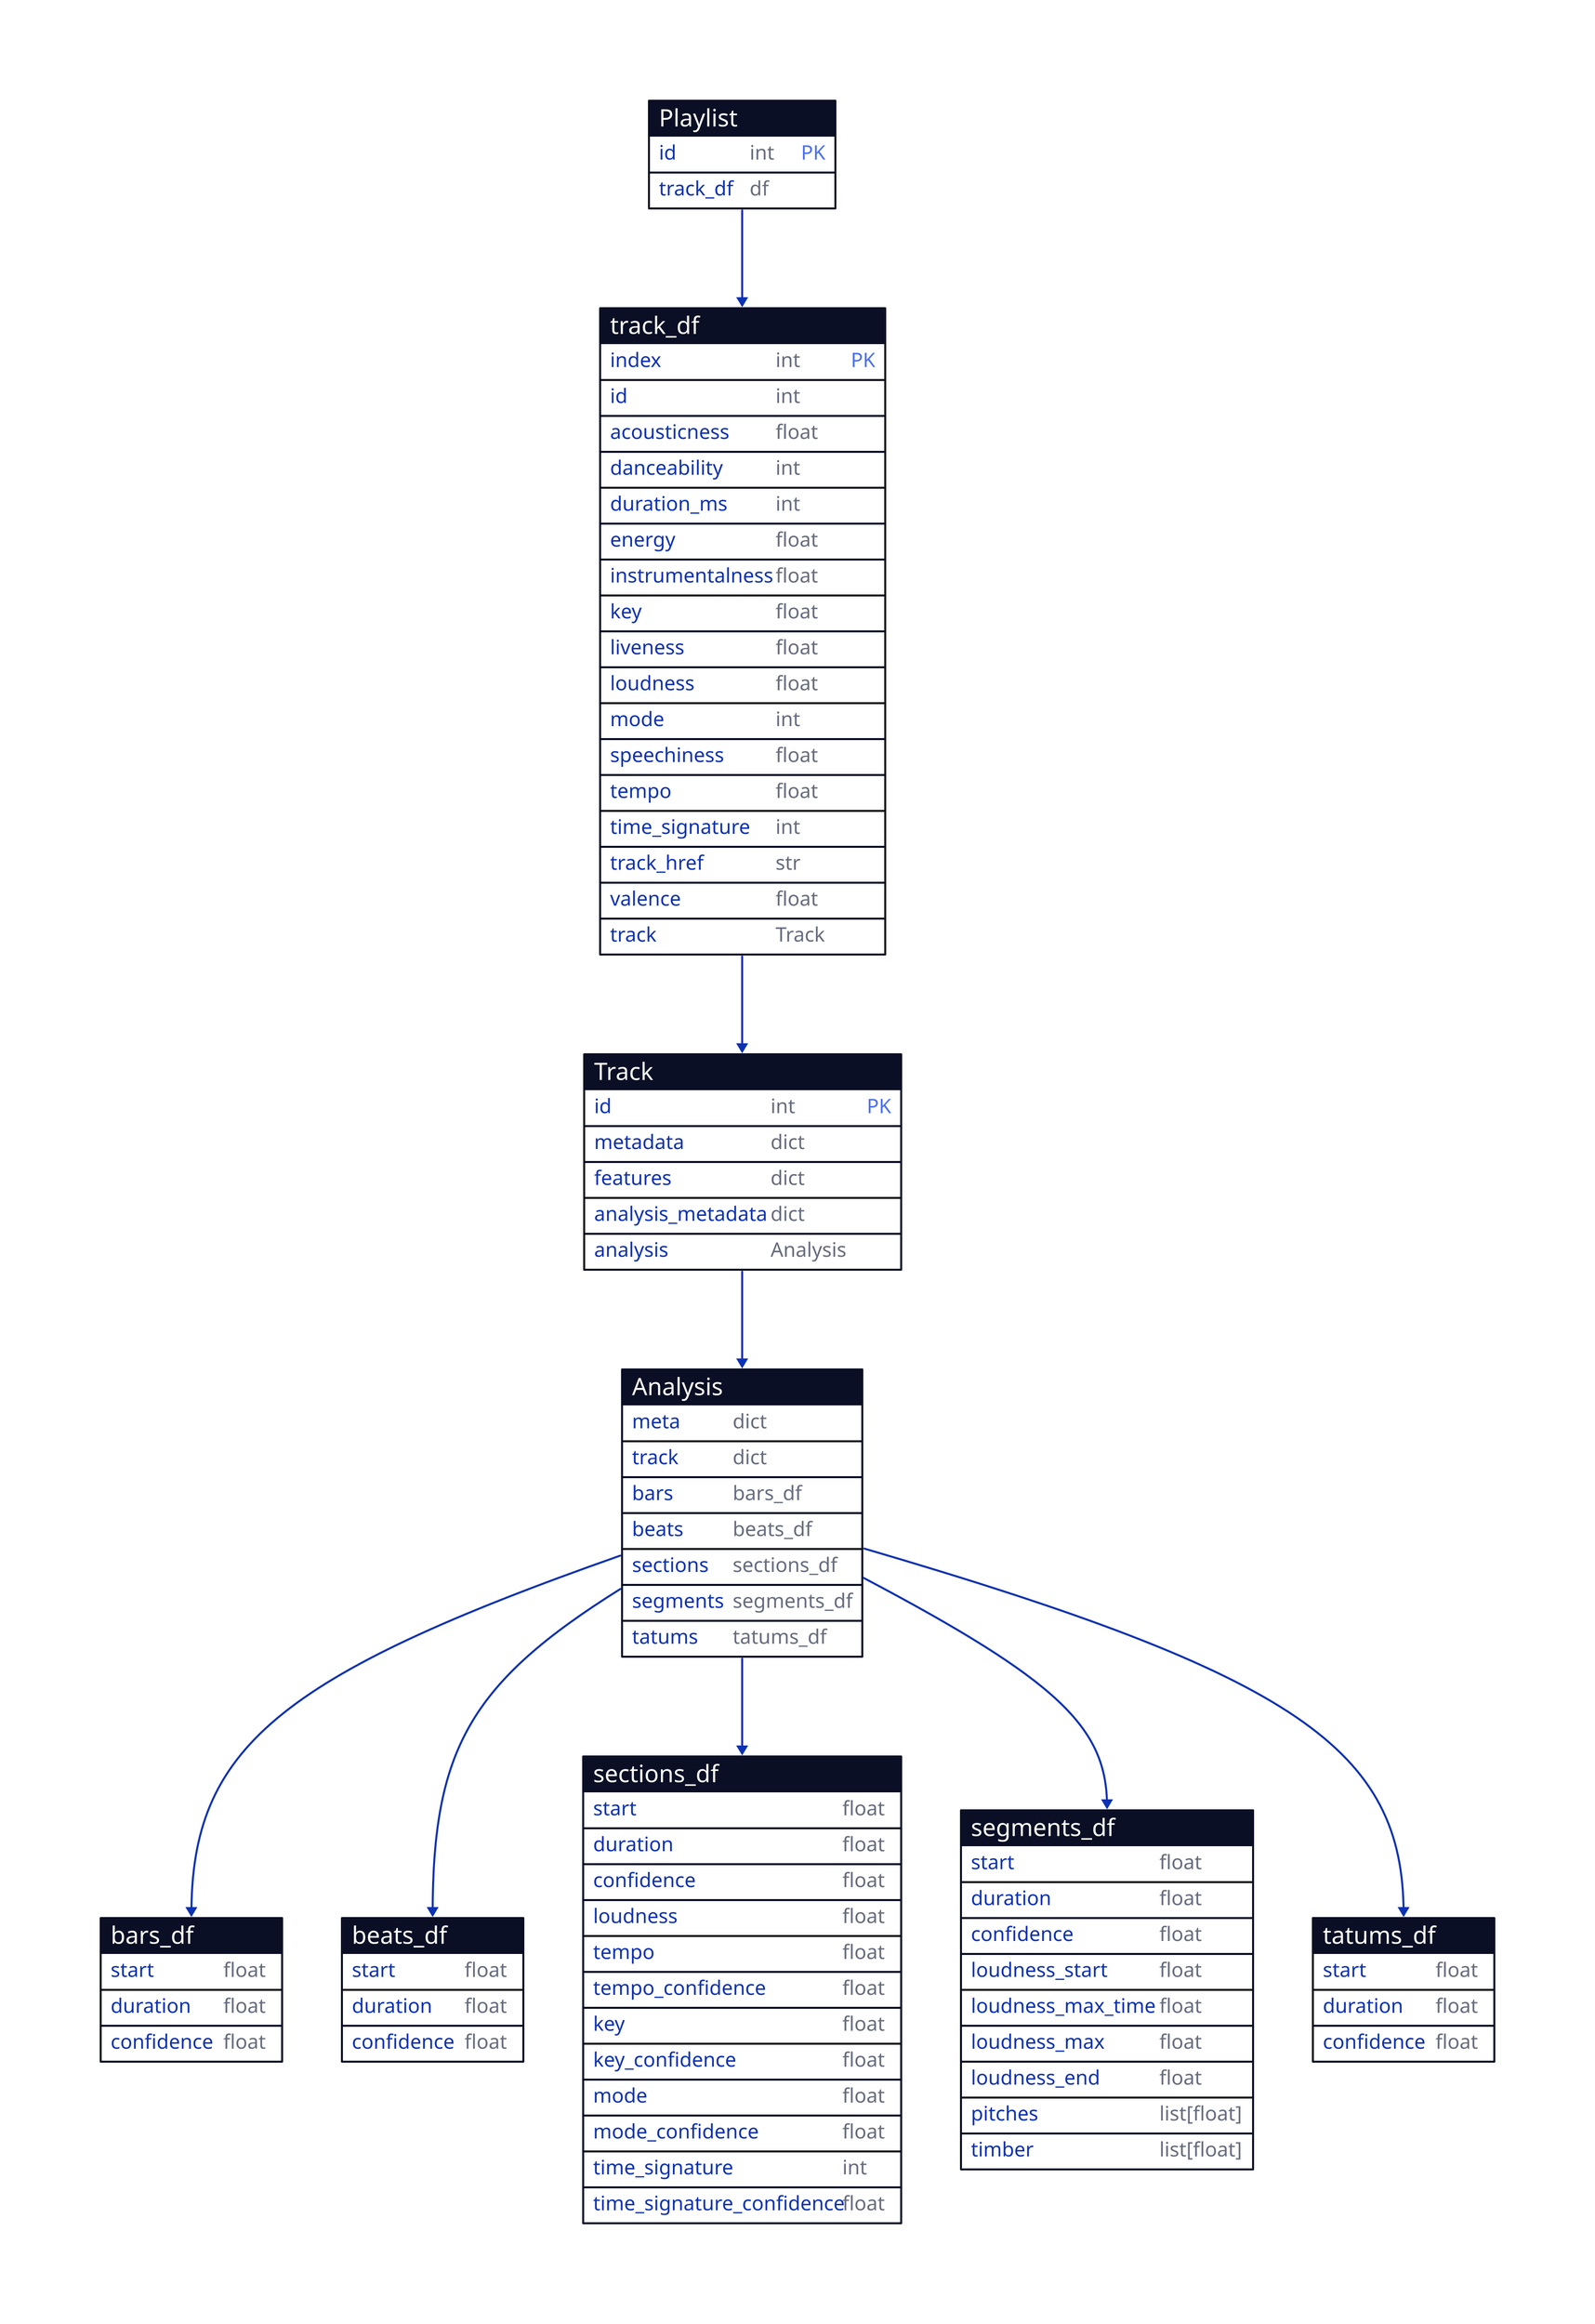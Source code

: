 Playlist: {
  shape: sql_table
  id: int {constraint: primary_key}
  track_df: df
}

Track {
  shape: sql_table
  id: int {constraint: primary_key}
  metadata: dict
  features: dict
  analysis_metadata: dict
  analysis: Analysis
}

track_df : {
  shape: sql_table
  index: int {constraint: primary_key}
  id: int
  acousticness: float
  danceability: int
  duration_ms: int
  energy: float
  instrumentalness: float
  key: float
  liveness: float
  loudness: float
  mode: int
  speechiness: float
  tempo: float
  time_signature: int
  track_href: str
  valence: float
  track: Track
}

Analysis : {
  shape: sql_table
  meta: dict
  track: dict
  bars: bars_df
  beats: beats_df
  sections: sections_df
  segments: segments_df
  tatums: tatums_df
}

bars_df : {
  shape: sql_table
  start: float
  duration: float
  confidence: float
}

beats_df : {
  shape: sql_table
  start: float
  duration: float
  confidence: float
}

sections_df : {
  shape: sql_table
  start: float
  duration: float
  confidence: float
  loudness: float
  tempo: float
  tempo_confidence: float
  key: float
  key_confidence: float
  mode: float
  mode_confidence: float
  time_signature: int
  time_signature_confidence: float
}

segments_df : {
  shape: sql_table
  start: float
  duration: float
  confidence: float
  loudness_start: float
  loudness_max_time: float
  loudness_max: float
  loudness_end: float
  pitches: list\[float\]
  timber: list\[float\]
}

tatums_df : {
  shape: sql_table
  start: float
  duration: float
  confidence: float
}

Playlist.track_df -> track_df
track_df.track -> Track
Track.analysis -> Analysis
Analysis.bars -> bars_df
Analysis.beats -> beats_df
Analysis.sections -> sections_df
Analysis.segments -> segments_df
Analysis.tatums -> tatums_df
